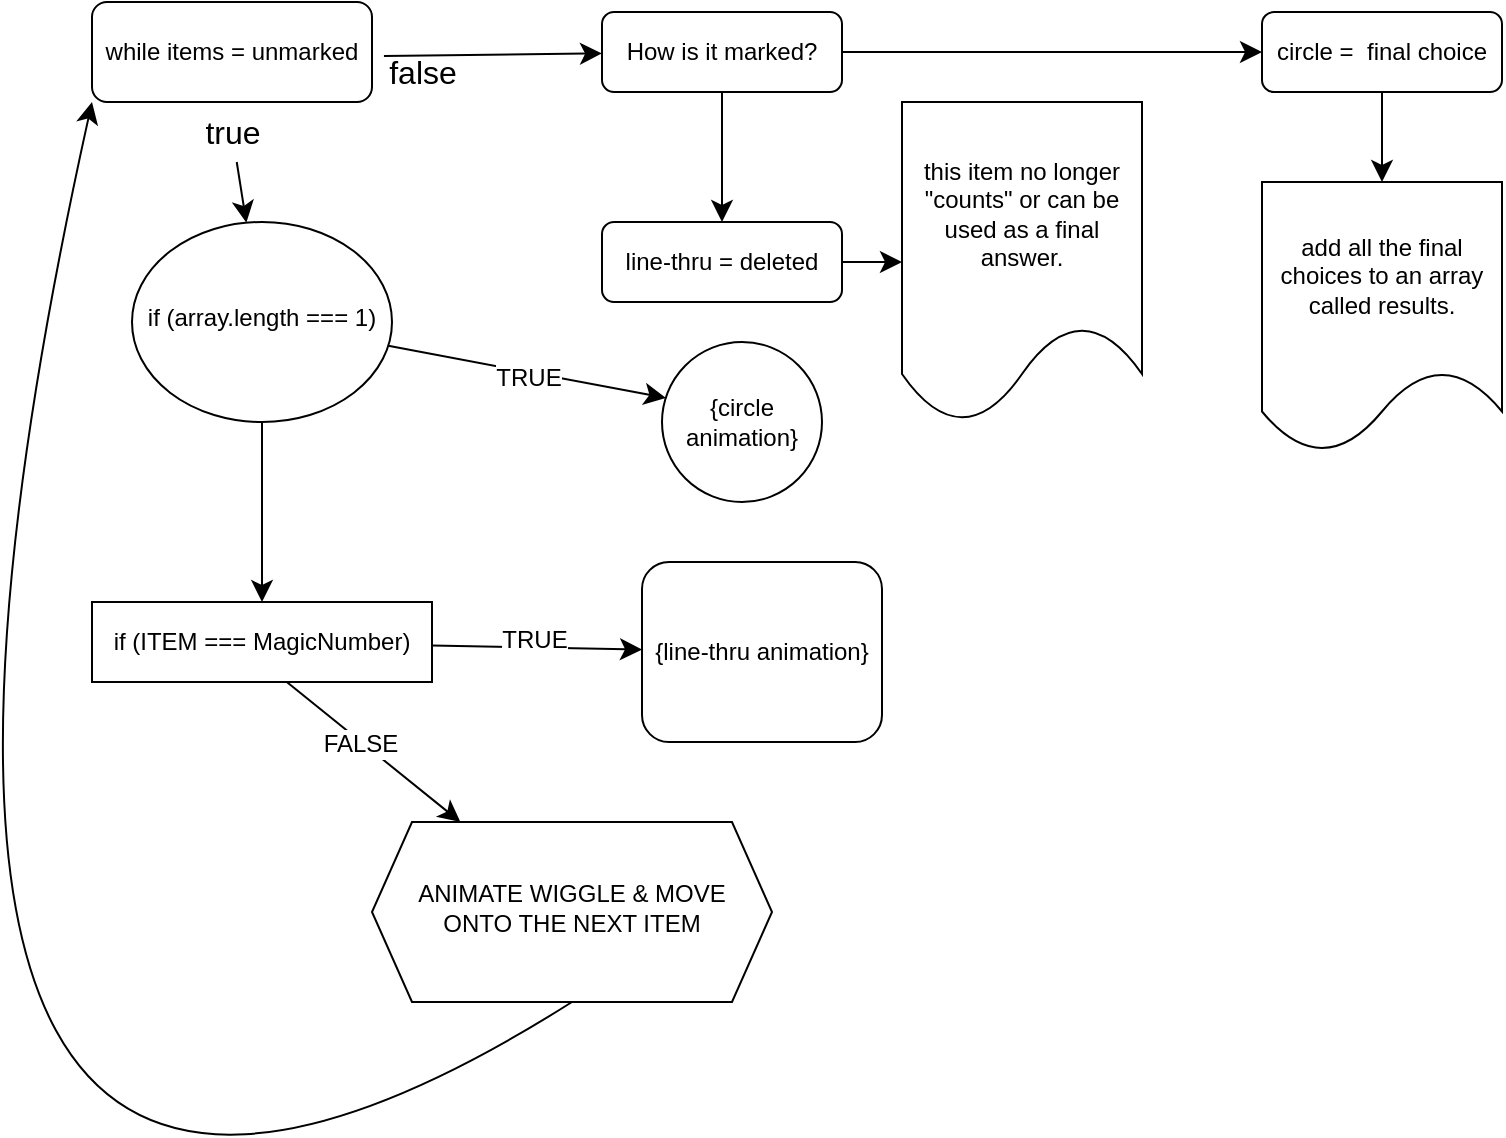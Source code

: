 <mxfile version="24.7.14">
  <diagram id="C5RBs43oDa-KdzZeNtuy" name="Page-1">
    <mxGraphModel dx="789" dy="742" grid="1" gridSize="10" guides="1" tooltips="1" connect="1" arrows="1" fold="1" page="1" pageScale="1" pageWidth="827" pageHeight="1169" math="0" shadow="0">
      <root>
        <mxCell id="WIyWlLk6GJQsqaUBKTNV-0" />
        <mxCell id="WIyWlLk6GJQsqaUBKTNV-1" parent="WIyWlLk6GJQsqaUBKTNV-0" />
        <mxCell id="WIyWlLk6GJQsqaUBKTNV-3" value="while items = unmarked" style="rounded=1;whiteSpace=wrap;html=1;fontSize=12;glass=0;strokeWidth=1;shadow=0;" parent="WIyWlLk6GJQsqaUBKTNV-1" vertex="1">
          <mxGeometry x="65" y="30" width="140" height="50" as="geometry" />
        </mxCell>
        <mxCell id="BD42WgskRUeJ-UKjsTUL-19" value="" style="edgeStyle=none;curved=1;rounded=0;orthogonalLoop=1;jettySize=auto;html=1;fontSize=12;startSize=8;endSize=8;entryX=0.5;entryY=0;entryDx=0;entryDy=0;" edge="1" parent="WIyWlLk6GJQsqaUBKTNV-1" source="WIyWlLk6GJQsqaUBKTNV-12" target="WIyWlLk6GJQsqaUBKTNV-12">
          <mxGeometry relative="1" as="geometry" />
        </mxCell>
        <mxCell id="WIyWlLk6GJQsqaUBKTNV-12" value="{line-thru animation}" style="rounded=1;whiteSpace=wrap;html=1;fontSize=12;glass=0;strokeWidth=1;shadow=0;" parent="WIyWlLk6GJQsqaUBKTNV-1" vertex="1">
          <mxGeometry x="340" y="310" width="120" height="90" as="geometry" />
        </mxCell>
        <mxCell id="BD42WgskRUeJ-UKjsTUL-14" value="" style="edgeStyle=none;curved=1;rounded=0;orthogonalLoop=1;jettySize=auto;html=1;fontSize=12;startSize=8;endSize=8;" edge="1" parent="WIyWlLk6GJQsqaUBKTNV-1" source="BD42WgskRUeJ-UKjsTUL-2" target="BD42WgskRUeJ-UKjsTUL-22">
          <mxGeometry relative="1" as="geometry">
            <mxPoint x="333.865" y="273.572" as="targetPoint" />
          </mxGeometry>
        </mxCell>
        <mxCell id="BD42WgskRUeJ-UKjsTUL-2" value="true" style="text;html=1;align=center;verticalAlign=middle;resizable=0;points=[];autosize=1;strokeColor=none;fillColor=none;fontSize=16;" vertex="1" parent="WIyWlLk6GJQsqaUBKTNV-1">
          <mxGeometry x="110" y="80" width="50" height="30" as="geometry" />
        </mxCell>
        <mxCell id="BD42WgskRUeJ-UKjsTUL-8" value="" style="edgeStyle=none;curved=1;rounded=0;orthogonalLoop=1;jettySize=auto;html=1;fontSize=12;startSize=8;endSize=8;" edge="1" parent="WIyWlLk6GJQsqaUBKTNV-1" source="BD42WgskRUeJ-UKjsTUL-4" target="BD42WgskRUeJ-UKjsTUL-7">
          <mxGeometry relative="1" as="geometry" />
        </mxCell>
        <mxCell id="BD42WgskRUeJ-UKjsTUL-4" value="How is it marked?" style="rounded=1;whiteSpace=wrap;html=1;fontSize=12;glass=0;strokeWidth=1;shadow=0;" vertex="1" parent="WIyWlLk6GJQsqaUBKTNV-1">
          <mxGeometry x="320" y="35" width="120" height="40" as="geometry" />
        </mxCell>
        <mxCell id="BD42WgskRUeJ-UKjsTUL-33" value="" style="edgeStyle=none;curved=1;rounded=0;orthogonalLoop=1;jettySize=auto;html=1;fontSize=12;startSize=8;endSize=8;" edge="1" parent="WIyWlLk6GJQsqaUBKTNV-1" source="BD42WgskRUeJ-UKjsTUL-7" target="BD42WgskRUeJ-UKjsTUL-32">
          <mxGeometry relative="1" as="geometry" />
        </mxCell>
        <mxCell id="BD42WgskRUeJ-UKjsTUL-7" value="circle =&amp;nbsp; final choice" style="rounded=1;whiteSpace=wrap;html=1;fontSize=12;glass=0;strokeWidth=1;shadow=0;" vertex="1" parent="WIyWlLk6GJQsqaUBKTNV-1">
          <mxGeometry x="650" y="35" width="120" height="40" as="geometry" />
        </mxCell>
        <mxCell id="BD42WgskRUeJ-UKjsTUL-10" value="" style="edgeStyle=none;curved=1;rounded=0;orthogonalLoop=1;jettySize=auto;html=1;fontSize=12;startSize=8;endSize=8;" edge="1" parent="WIyWlLk6GJQsqaUBKTNV-1" source="BD42WgskRUeJ-UKjsTUL-4" target="WIyWlLk6GJQsqaUBKTNV-7">
          <mxGeometry relative="1" as="geometry">
            <mxPoint x="460" y="120" as="sourcePoint" />
            <mxPoint x="460" y="180" as="targetPoint" />
          </mxGeometry>
        </mxCell>
        <mxCell id="BD42WgskRUeJ-UKjsTUL-27" value="" style="edgeStyle=none;curved=1;rounded=0;orthogonalLoop=1;jettySize=auto;html=1;fontSize=12;startSize=8;endSize=8;" edge="1" parent="WIyWlLk6GJQsqaUBKTNV-1" source="WIyWlLk6GJQsqaUBKTNV-7" target="BD42WgskRUeJ-UKjsTUL-26">
          <mxGeometry relative="1" as="geometry" />
        </mxCell>
        <mxCell id="WIyWlLk6GJQsqaUBKTNV-7" value="line-thru = deleted" style="rounded=1;whiteSpace=wrap;html=1;fontSize=12;glass=0;strokeWidth=1;shadow=0;" parent="WIyWlLk6GJQsqaUBKTNV-1" vertex="1">
          <mxGeometry x="320" y="140" width="120" height="40" as="geometry" />
        </mxCell>
        <mxCell id="BD42WgskRUeJ-UKjsTUL-43" value="" style="edgeStyle=none;curved=1;rounded=0;orthogonalLoop=1;jettySize=auto;html=1;fontSize=12;startSize=8;endSize=8;exitX=0.183;exitY=0.233;exitDx=0;exitDy=0;exitPerimeter=0;" edge="1" parent="WIyWlLk6GJQsqaUBKTNV-1" source="BD42WgskRUeJ-UKjsTUL-6" target="BD42WgskRUeJ-UKjsTUL-4">
          <mxGeometry relative="1" as="geometry" />
        </mxCell>
        <mxCell id="BD42WgskRUeJ-UKjsTUL-6" value="&lt;div&gt;false&lt;/div&gt;" style="text;html=1;align=center;verticalAlign=middle;resizable=0;points=[];autosize=1;strokeColor=none;fillColor=none;fontSize=16;" vertex="1" parent="WIyWlLk6GJQsqaUBKTNV-1">
          <mxGeometry x="200" y="50" width="60" height="30" as="geometry" />
        </mxCell>
        <mxCell id="BD42WgskRUeJ-UKjsTUL-34" value="" style="edgeStyle=none;curved=1;rounded=0;orthogonalLoop=1;jettySize=auto;html=1;fontSize=12;startSize=8;endSize=8;exitX=0.75;exitY=1;exitDx=0;exitDy=0;" edge="1" parent="WIyWlLk6GJQsqaUBKTNV-1" target="BD42WgskRUeJ-UKjsTUL-28">
          <mxGeometry relative="1" as="geometry">
            <mxPoint x="150" y="360" as="sourcePoint" />
            <mxPoint x="150" y="470" as="targetPoint" />
          </mxGeometry>
        </mxCell>
        <mxCell id="BD42WgskRUeJ-UKjsTUL-35" value="FALSE" style="edgeLabel;html=1;align=center;verticalAlign=middle;resizable=0;points=[];fontSize=12;" vertex="1" connectable="0" parent="BD42WgskRUeJ-UKjsTUL-34">
          <mxGeometry x="0.003" y="-1" relative="1" as="geometry">
            <mxPoint as="offset" />
          </mxGeometry>
        </mxCell>
        <mxCell id="BD42WgskRUeJ-UKjsTUL-40" value="" style="edgeStyle=none;curved=1;rounded=0;orthogonalLoop=1;jettySize=auto;html=1;fontSize=12;startSize=8;endSize=8;" edge="1" parent="WIyWlLk6GJQsqaUBKTNV-1" source="BD42WgskRUeJ-UKjsTUL-18" target="WIyWlLk6GJQsqaUBKTNV-12">
          <mxGeometry relative="1" as="geometry" />
        </mxCell>
        <mxCell id="BD42WgskRUeJ-UKjsTUL-42" value="TRUE" style="edgeLabel;html=1;align=center;verticalAlign=middle;resizable=0;points=[];fontSize=12;" vertex="1" connectable="0" parent="BD42WgskRUeJ-UKjsTUL-40">
          <mxGeometry x="-0.025" y="4" relative="1" as="geometry">
            <mxPoint as="offset" />
          </mxGeometry>
        </mxCell>
        <mxCell id="BD42WgskRUeJ-UKjsTUL-18" value="&lt;span style=&quot;text-wrap: nowrap; background-color: rgb(255, 255, 255);&quot;&gt;if (ITEM === MagicNumber)&lt;/span&gt;" style="rounded=0;whiteSpace=wrap;html=1;" vertex="1" parent="WIyWlLk6GJQsqaUBKTNV-1">
          <mxGeometry x="65" y="330" width="170" height="40" as="geometry" />
        </mxCell>
        <mxCell id="BD42WgskRUeJ-UKjsTUL-24" value="" style="edgeStyle=none;curved=1;rounded=0;orthogonalLoop=1;jettySize=auto;html=1;fontSize=12;startSize=8;endSize=8;entryX=0.025;entryY=0.35;entryDx=0;entryDy=0;entryPerimeter=0;" edge="1" parent="WIyWlLk6GJQsqaUBKTNV-1" source="BD42WgskRUeJ-UKjsTUL-22" target="BD42WgskRUeJ-UKjsTUL-25">
          <mxGeometry relative="1" as="geometry">
            <mxPoint x="720" y="410" as="targetPoint" />
          </mxGeometry>
        </mxCell>
        <mxCell id="BD42WgskRUeJ-UKjsTUL-41" value="TRUE" style="edgeLabel;html=1;align=center;verticalAlign=middle;resizable=0;points=[];fontSize=12;" vertex="1" connectable="0" parent="BD42WgskRUeJ-UKjsTUL-24">
          <mxGeometry x="0.002" y="-3" relative="1" as="geometry">
            <mxPoint as="offset" />
          </mxGeometry>
        </mxCell>
        <mxCell id="BD42WgskRUeJ-UKjsTUL-38" style="edgeStyle=none;curved=1;rounded=0;orthogonalLoop=1;jettySize=auto;html=1;fontSize=12;startSize=8;endSize=8;" edge="1" parent="WIyWlLk6GJQsqaUBKTNV-1" source="BD42WgskRUeJ-UKjsTUL-22" target="BD42WgskRUeJ-UKjsTUL-18">
          <mxGeometry relative="1" as="geometry" />
        </mxCell>
        <mxCell id="BD42WgskRUeJ-UKjsTUL-22" value="if (array.length === 1)" style="ellipse;whiteSpace=wrap;html=1;shadow=0;strokeWidth=1;spacing=6;spacingTop=-4;" vertex="1" parent="WIyWlLk6GJQsqaUBKTNV-1">
          <mxGeometry x="85" y="140" width="130" height="100" as="geometry" />
        </mxCell>
        <mxCell id="BD42WgskRUeJ-UKjsTUL-25" value="{circle animation}" style="ellipse;whiteSpace=wrap;html=1;" vertex="1" parent="WIyWlLk6GJQsqaUBKTNV-1">
          <mxGeometry x="350" y="200" width="80" height="80" as="geometry" />
        </mxCell>
        <mxCell id="BD42WgskRUeJ-UKjsTUL-26" value="this item no longer &quot;counts&quot; or can be used as a final answer." style="shape=document;whiteSpace=wrap;html=1;boundedLbl=1;rounded=1;glass=0;strokeWidth=1;shadow=0;" vertex="1" parent="WIyWlLk6GJQsqaUBKTNV-1">
          <mxGeometry x="470" y="80" width="120" height="160" as="geometry" />
        </mxCell>
        <mxCell id="BD42WgskRUeJ-UKjsTUL-31" style="edgeStyle=none;curved=1;rounded=0;orthogonalLoop=1;jettySize=auto;html=1;exitX=0.5;exitY=1;exitDx=0;exitDy=0;fontSize=12;startSize=8;endSize=8;entryX=0;entryY=1;entryDx=0;entryDy=0;" edge="1" parent="WIyWlLk6GJQsqaUBKTNV-1" source="BD42WgskRUeJ-UKjsTUL-28" target="WIyWlLk6GJQsqaUBKTNV-3">
          <mxGeometry relative="1" as="geometry">
            <Array as="points">
              <mxPoint x="-90" y="780" />
            </Array>
          </mxGeometry>
        </mxCell>
        <mxCell id="BD42WgskRUeJ-UKjsTUL-28" value="ANIMATE WIGGLE &amp;amp; MOVE ONTO THE NEXT ITEM" style="shape=hexagon;perimeter=hexagonPerimeter2;whiteSpace=wrap;html=1;fixedSize=1;shadow=0;strokeWidth=1;spacing=6;spacingTop=-4;" vertex="1" parent="WIyWlLk6GJQsqaUBKTNV-1">
          <mxGeometry x="205" y="440" width="200" height="90" as="geometry" />
        </mxCell>
        <mxCell id="BD42WgskRUeJ-UKjsTUL-32" value="add all the final choices to an array called results." style="shape=document;whiteSpace=wrap;html=1;boundedLbl=1;rounded=1;glass=0;strokeWidth=1;shadow=0;" vertex="1" parent="WIyWlLk6GJQsqaUBKTNV-1">
          <mxGeometry x="650" y="120" width="120" height="135" as="geometry" />
        </mxCell>
      </root>
    </mxGraphModel>
  </diagram>
</mxfile>
